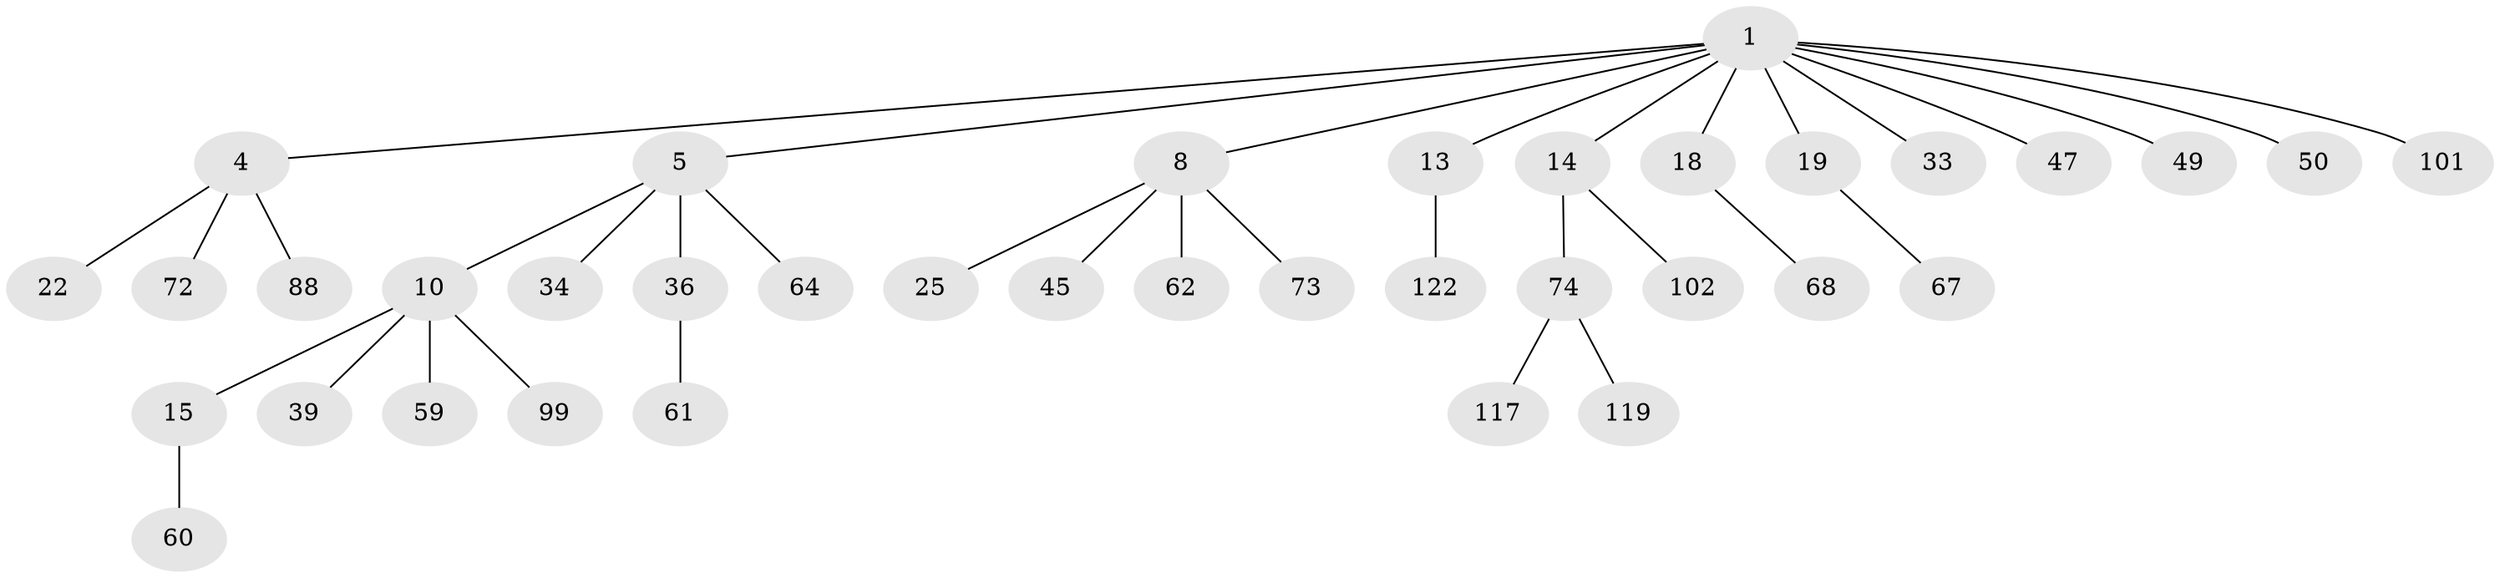 // original degree distribution, {6: 0.008064516129032258, 3: 0.08870967741935484, 5: 0.04032258064516129, 4: 0.0967741935483871, 2: 0.31451612903225806, 1: 0.45161290322580644}
// Generated by graph-tools (version 1.1) at 2025/19/03/04/25 18:19:23]
// undirected, 37 vertices, 36 edges
graph export_dot {
graph [start="1"]
  node [color=gray90,style=filled];
  1 [super="+2+6+3+91+24+7"];
  4 [super="+70+57+17+16"];
  5 [super="+53+9+11"];
  8 [super="+63+23+121"];
  10 [super="+12+52+75"];
  13 [super="+51+86+28"];
  14 [super="+29"];
  15 [super="+21"];
  18 [super="+42"];
  19 [super="+31+44"];
  22;
  25;
  33 [super="+82"];
  34;
  36 [super="+56+100"];
  39 [super="+65"];
  45;
  47;
  49 [super="+97+120"];
  50 [super="+85"];
  59;
  60;
  61;
  62 [super="+87+92"];
  64 [super="+84"];
  67 [super="+80"];
  68 [super="+71"];
  72 [super="+110"];
  73;
  74 [super="+79"];
  88;
  99;
  101 [super="+107"];
  102;
  117;
  119;
  122;
  1 -- 5;
  1 -- 49;
  1 -- 19;
  1 -- 13;
  1 -- 14;
  1 -- 50;
  1 -- 4;
  1 -- 101;
  1 -- 33;
  1 -- 8;
  1 -- 18;
  1 -- 47;
  4 -- 88;
  4 -- 72;
  4 -- 22;
  5 -- 10;
  5 -- 34;
  5 -- 36;
  5 -- 64;
  8 -- 62;
  8 -- 73;
  8 -- 45;
  8 -- 25;
  10 -- 15;
  10 -- 99;
  10 -- 39;
  10 -- 59;
  13 -- 122;
  14 -- 74;
  14 -- 102;
  15 -- 60;
  18 -- 68;
  19 -- 67;
  36 -- 61;
  74 -- 117;
  74 -- 119;
}
